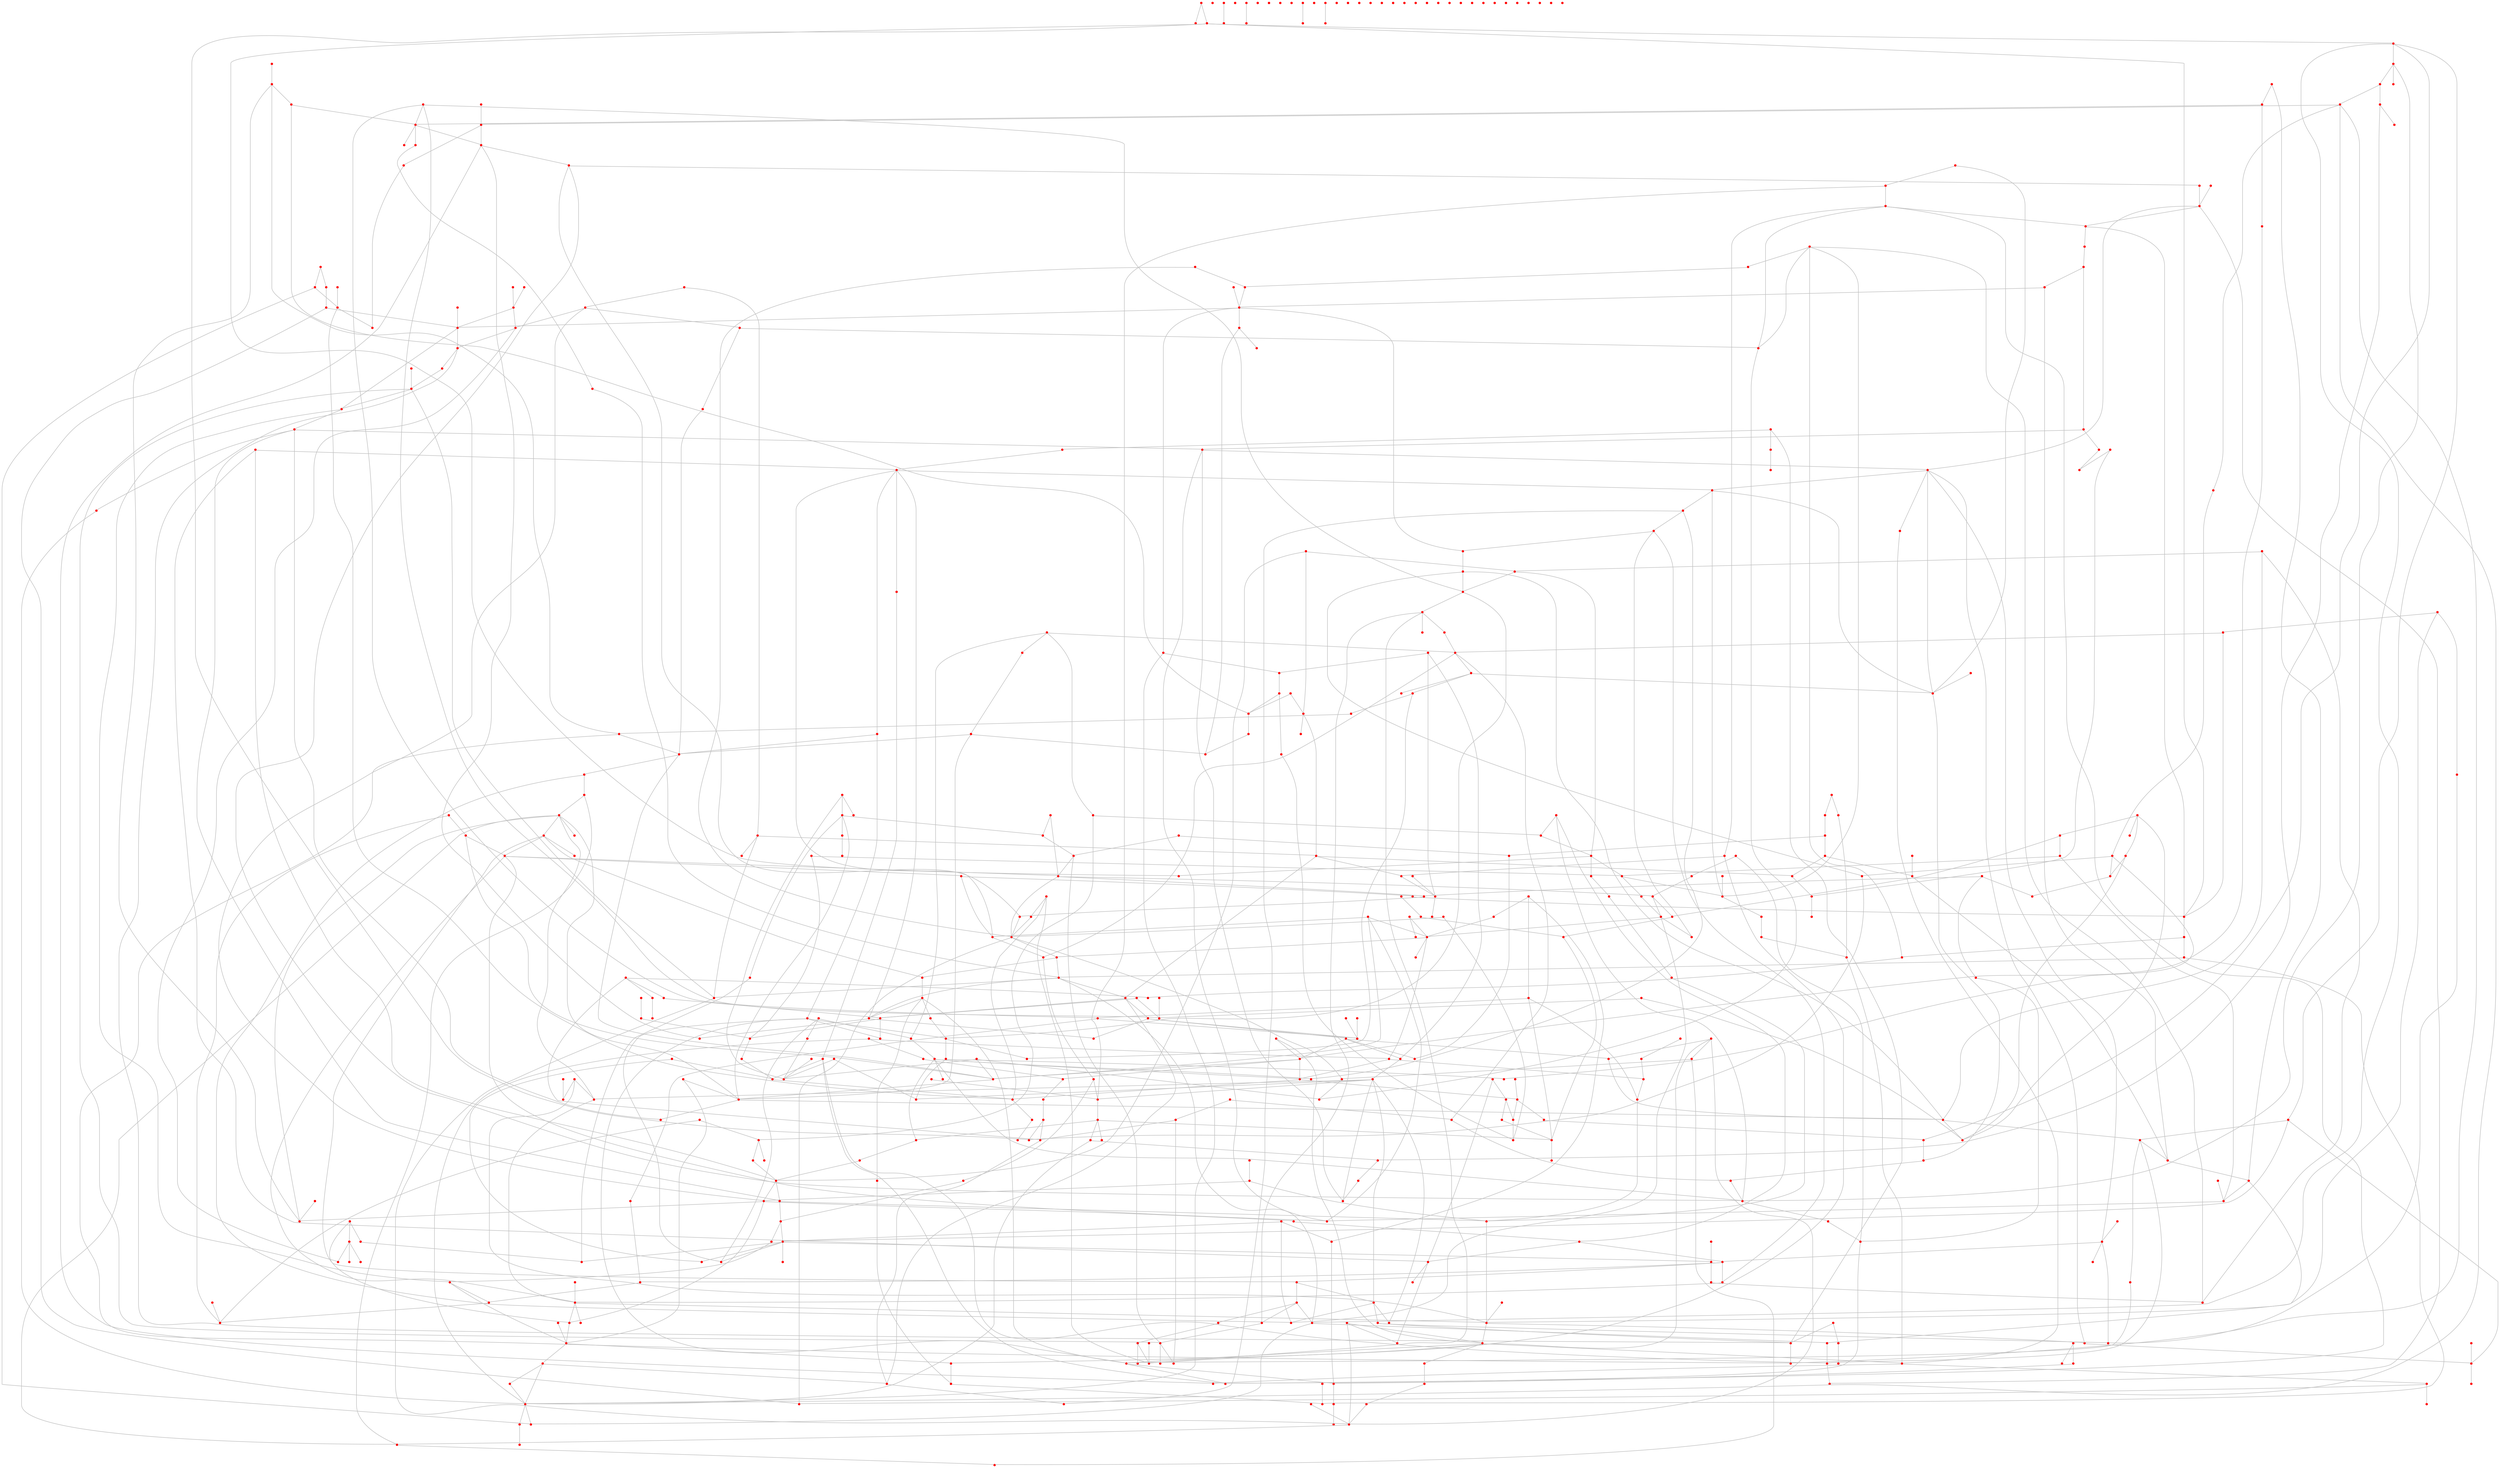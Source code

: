 graph {
	0 [color=red shape=point]
	1 [color=red shape=point]
	2 [color=red shape=point]
	3 [color=red shape=point]
	4 [color=red shape=point]
	5 [color=red shape=point]
	6 [color=red shape=point]
	7 [color=red shape=point]
	8 [color=red shape=point]
	9 [color=red shape=point]
	10 [color=red shape=point]
	11 [color=red shape=point]
	12 [color=red shape=point]
	13 [color=red shape=point]
	14 [color=red shape=point]
	15 [color=red shape=point]
	16 [color=red shape=point]
	17 [color=red shape=point]
	18 [color=red shape=point]
	19 [color=red shape=point]
	20 [color=red shape=point]
	21 [color=red shape=point]
	22 [color=red shape=point]
	23 [color=red shape=point]
	24 [color=red shape=point]
	25 [color=red shape=point]
	26 [color=red shape=point]
	27 [color=red shape=point]
	28 [color=red shape=point]
	29 [color=red shape=point]
	30 [color=red shape=point]
	31 [color=red shape=point]
	32 [color=red shape=point]
	33 [color=red shape=point]
	34 [color=red shape=point]
	35 [color=red shape=point]
	36 [color=red shape=point]
	37 [color=red shape=point]
	38 [color=red shape=point]
	39 [color=red shape=point]
	40 [color=red shape=point]
	41 [color=red shape=point]
	42 [color=red shape=point]
	43 [color=red shape=point]
	44 [color=red shape=point]
	45 [color=red shape=point]
	46 [color=red shape=point]
	47 [color=red shape=point]
	48 [color=red shape=point]
	49 [color=red shape=point]
	50 [color=red shape=point]
	51 [color=red shape=point]
	52 [color=red shape=point]
	53 [color=red shape=point]
	54 [color=red shape=point]
	55 [color=red shape=point]
	56 [color=red shape=point]
	57 [color=red shape=point]
	58 [color=red shape=point]
	59 [color=red shape=point]
	60 [color=red shape=point]
	61 [color=red shape=point]
	62 [color=red shape=point]
	63 [color=red shape=point]
	64 [color=red shape=point]
	65 [color=red shape=point]
	66 [color=red shape=point]
	67 [color=red shape=point]
	68 [color=red shape=point]
	69 [color=red shape=point]
	70 [color=red shape=point]
	71 [color=red shape=point]
	72 [color=red shape=point]
	73 [color=red shape=point]
	74 [color=red shape=point]
	75 [color=red shape=point]
	76 [color=red shape=point]
	77 [color=red shape=point]
	78 [color=red shape=point]
	79 [color=red shape=point]
	80 [color=red shape=point]
	81 [color=red shape=point]
	82 [color=red shape=point]
	83 [color=red shape=point]
	84 [color=red shape=point]
	85 [color=red shape=point]
	86 [color=red shape=point]
	87 [color=red shape=point]
	88 [color=red shape=point]
	89 [color=red shape=point]
	90 [color=red shape=point]
	91 [color=red shape=point]
	92 [color=red shape=point]
	93 [color=red shape=point]
	94 [color=red shape=point]
	95 [color=red shape=point]
	96 [color=red shape=point]
	97 [color=red shape=point]
	98 [color=red shape=point]
	99 [color=red shape=point]
	100 [color=red shape=point]
	101 [color=red shape=point]
	102 [color=red shape=point]
	103 [color=red shape=point]
	104 [color=red shape=point]
	105 [color=red shape=point]
	106 [color=red shape=point]
	107 [color=red shape=point]
	108 [color=red shape=point]
	109 [color=red shape=point]
	110 [color=red shape=point]
	111 [color=red shape=point]
	112 [color=red shape=point]
	113 [color=red shape=point]
	114 [color=red shape=point]
	115 [color=red shape=point]
	116 [color=red shape=point]
	117 [color=red shape=point]
	118 [color=red shape=point]
	119 [color=red shape=point]
	120 [color=red shape=point]
	121 [color=red shape=point]
	122 [color=red shape=point]
	123 [color=red shape=point]
	124 [color=red shape=point]
	125 [color=red shape=point]
	126 [color=red shape=point]
	127 [color=red shape=point]
	128 [color=red shape=point]
	129 [color=red shape=point]
	130 [color=red shape=point]
	131 [color=red shape=point]
	132 [color=red shape=point]
	133 [color=red shape=point]
	134 [color=red shape=point]
	135 [color=red shape=point]
	136 [color=red shape=point]
	137 [color=red shape=point]
	138 [color=red shape=point]
	139 [color=red shape=point]
	140 [color=red shape=point]
	141 [color=red shape=point]
	142 [color=red shape=point]
	143 [color=red shape=point]
	144 [color=red shape=point]
	145 [color=red shape=point]
	146 [color=red shape=point]
	147 [color=red shape=point]
	148 [color=red shape=point]
	149 [color=red shape=point]
	150 [color=red shape=point]
	151 [color=red shape=point]
	152 [color=red shape=point]
	153 [color=red shape=point]
	154 [color=red shape=point]
	155 [color=red shape=point]
	156 [color=red shape=point]
	157 [color=red shape=point]
	158 [color=red shape=point]
	159 [color=red shape=point]
	160 [color=red shape=point]
	161 [color=red shape=point]
	162 [color=red shape=point]
	163 [color=red shape=point]
	164 [color=red shape=point]
	165 [color=red shape=point]
	166 [color=red shape=point]
	167 [color=red shape=point]
	168 [color=red shape=point]
	169 [color=red shape=point]
	170 [color=red shape=point]
	171 [color=red shape=point]
	172 [color=red shape=point]
	173 [color=red shape=point]
	174 [color=red shape=point]
	175 [color=red shape=point]
	176 [color=red shape=point]
	177 [color=red shape=point]
	178 [color=red shape=point]
	179 [color=red shape=point]
	180 [color=red shape=point]
	181 [color=red shape=point]
	182 [color=red shape=point]
	183 [color=red shape=point]
	184 [color=red shape=point]
	185 [color=red shape=point]
	186 [color=red shape=point]
	187 [color=red shape=point]
	188 [color=red shape=point]
	189 [color=red shape=point]
	190 [color=red shape=point]
	191 [color=red shape=point]
	192 [color=red shape=point]
	193 [color=red shape=point]
	194 [color=red shape=point]
	195 [color=red shape=point]
	196 [color=red shape=point]
	197 [color=red shape=point]
	198 [color=red shape=point]
	199 [color=red shape=point]
	200 [color=red shape=point]
	201 [color=red shape=point]
	202 [color=red shape=point]
	203 [color=red shape=point]
	204 [color=red shape=point]
	205 [color=red shape=point]
	206 [color=red shape=point]
	207 [color=red shape=point]
	208 [color=red shape=point]
	209 [color=red shape=point]
	210 [color=red shape=point]
	211 [color=red shape=point]
	212 [color=red shape=point]
	213 [color=red shape=point]
	214 [color=red shape=point]
	215 [color=red shape=point]
	216 [color=red shape=point]
	217 [color=red shape=point]
	218 [color=red shape=point]
	219 [color=red shape=point]
	220 [color=red shape=point]
	221 [color=red shape=point]
	222 [color=red shape=point]
	223 [color=red shape=point]
	224 [color=red shape=point]
	225 [color=red shape=point]
	226 [color=red shape=point]
	227 [color=red shape=point]
	228 [color=red shape=point]
	229 [color=red shape=point]
	230 [color=red shape=point]
	231 [color=red shape=point]
	232 [color=red shape=point]
	233 [color=red shape=point]
	234 [color=red shape=point]
	235 [color=red shape=point]
	236 [color=red shape=point]
	237 [color=red shape=point]
	238 [color=red shape=point]
	239 [color=red shape=point]
	240 [color=red shape=point]
	241 [color=red shape=point]
	242 [color=red shape=point]
	243 [color=red shape=point]
	244 [color=red shape=point]
	245 [color=red shape=point]
	246 [color=red shape=point]
	247 [color=red shape=point]
	248 [color=red shape=point]
	249 [color=red shape=point]
	250 [color=red shape=point]
	251 [color=red shape=point]
	252 [color=red shape=point]
	253 [color=red shape=point]
	254 [color=red shape=point]
	255 [color=red shape=point]
	256 [color=red shape=point]
	257 [color=red shape=point]
	258 [color=red shape=point]
	259 [color=red shape=point]
	260 [color=red shape=point]
	261 [color=red shape=point]
	262 [color=red shape=point]
	263 [color=red shape=point]
	264 [color=red shape=point]
	265 [color=red shape=point]
	266 [color=red shape=point]
	267 [color=red shape=point]
	268 [color=red shape=point]
	269 [color=red shape=point]
	270 [color=red shape=point]
	271 [color=red shape=point]
	272 [color=red shape=point]
	273 [color=red shape=point]
	274 [color=red shape=point]
	275 [color=red shape=point]
	276 [color=red shape=point]
	277 [color=red shape=point]
	278 [color=red shape=point]
	279 [color=red shape=point]
	280 [color=red shape=point]
	281 [color=red shape=point]
	282 [color=red shape=point]
	283 [color=red shape=point]
	284 [color=red shape=point]
	285 [color=red shape=point]
	286 [color=red shape=point]
	287 [color=red shape=point]
	288 [color=red shape=point]
	289 [color=red shape=point]
	290 [color=red shape=point]
	291 [color=red shape=point]
	292 [color=red shape=point]
	293 [color=red shape=point]
	294 [color=red shape=point]
	295 [color=red shape=point]
	296 [color=red shape=point]
	297 [color=red shape=point]
	298 [color=red shape=point]
	299 [color=red shape=point]
	300 [color=red shape=point]
	301 [color=red shape=point]
	302 [color=red shape=point]
	303 [color=red shape=point]
	304 [color=red shape=point]
	305 [color=red shape=point]
	306 [color=red shape=point]
	307 [color=red shape=point]
	308 [color=red shape=point]
	309 [color=red shape=point]
	310 [color=red shape=point]
	311 [color=red shape=point]
	312 [color=red shape=point]
	313 [color=red shape=point]
	314 [color=red shape=point]
	315 [color=red shape=point]
	316 [color=red shape=point]
	317 [color=red shape=point]
	318 [color=red shape=point]
	319 [color=red shape=point]
	320 [color=red shape=point]
	321 [color=red shape=point]
	322 [color=red shape=point]
	323 [color=red shape=point]
	324 [color=red shape=point]
	325 [color=red shape=point]
	326 [color=red shape=point]
	327 [color=red shape=point]
	328 [color=red shape=point]
	329 [color=red shape=point]
	330 [color=red shape=point]
	331 [color=red shape=point]
	332 [color=red shape=point]
	333 [color=red shape=point]
	334 [color=red shape=point]
	335 [color=red shape=point]
	336 [color=red shape=point]
	337 [color=red shape=point]
	338 [color=red shape=point]
	339 [color=red shape=point]
	340 [color=red shape=point]
	341 [color=red shape=point]
	342 [color=red shape=point]
	343 [color=red shape=point]
	344 [color=red shape=point]
	345 [color=red shape=point]
	346 [color=red shape=point]
	347 [color=red shape=point]
	348 [color=red shape=point]
	349 [color=red shape=point]
	350 [color=red shape=point]
	351 [color=red shape=point]
	352 [color=red shape=point]
	353 [color=red shape=point]
	354 [color=red shape=point]
	355 [color=red shape=point]
	356 [color=red shape=point]
	357 [color=red shape=point]
	358 [color=red shape=point]
	359 [color=red shape=point]
	360 [color=red shape=point]
	361 [color=red shape=point]
	362 [color=red shape=point]
	363 [color=red shape=point]
	364 [color=red shape=point]
	365 [color=red shape=point]
	366 [color=red shape=point]
	367 [color=red shape=point]
	368 [color=red shape=point]
	369 [color=red shape=point]
	370 [color=red shape=point]
	371 [color=red shape=point]
	372 [color=red shape=point]
	373 [color=red shape=point]
	374 [color=red shape=point]
	375 [color=red shape=point]
	376 [color=red shape=point]
	377 [color=red shape=point]
	378 [color=red shape=point]
	379 [color=red shape=point]
	380 [color=red shape=point]
	381 [color=red shape=point]
	382 [color=red shape=point]
	383 [color=red shape=point]
	384 [color=red shape=point]
	385 [color=red shape=point]
	386 [color=red shape=point]
	387 [color=red shape=point]
	388 [color=red shape=point]
	389 [color=red shape=point]
	390 [color=red shape=point]
	391 [color=red shape=point]
	392 [color=red shape=point]
	393 [color=red shape=point]
	394 [color=red shape=point]
	395 [color=red shape=point]
	396 [color=red shape=point]
	397 [color=red shape=point]
	398 [color=red shape=point]
	399 [color=red shape=point]
	400 [color=red shape=point]
	401 [color=red shape=point]
	402 [color=red shape=point]
	403 [color=red shape=point]
	404 [color=red shape=point]
	405 [color=red shape=point]
	406 [color=red shape=point]
	407 [color=red shape=point]
	408 [color=red shape=point]
	409 [color=red shape=point]
	410 [color=red shape=point]
	411 [color=red shape=point]
	412 [color=red shape=point]
	413 [color=red shape=point]
	414 [color=red shape=point]
	415 [color=red shape=point]
	416 [color=red shape=point]
	417 [color=red shape=point]
	418 [color=red shape=point]
	419 [color=red shape=point]
	420 [color=red shape=point]
	421 [color=red shape=point]
	422 [color=red shape=point]
	423 [color=red shape=point]
	424 [color=red shape=point]
	425 [color=red shape=point]
	426 [color=red shape=point]
	427 [color=red shape=point]
	428 [color=red shape=point]
	429 [color=red shape=point]
	430 [color=red shape=point]
	431 [color=red shape=point]
	432 [color=red shape=point]
	433 [color=red shape=point]
	434 [color=red shape=point]
	435 [color=red shape=point]
	436 [color=red shape=point]
	437 [color=red shape=point]
	438 [color=red shape=point]
	439 [color=red shape=point]
	440 [color=red shape=point]
	441 [color=red shape=point]
	442 [color=red shape=point]
	443 [color=red shape=point]
	444 [color=red shape=point]
	445 [color=red shape=point]
	446 [color=red shape=point]
	447 [color=red shape=point]
	448 [color=red shape=point]
	449 [color=red shape=point]
	450 [color=red shape=point]
	451 [color=red shape=point]
	452 [color=red shape=point]
	453 [color=red shape=point]
	454 [color=red shape=point]
	455 [color=red shape=point]
	456 [color=red shape=point]
	457 [color=red shape=point]
	458 [color=red shape=point]
	459 [color=red shape=point]
	460 [color=red shape=point]
	461 [color=red shape=point]
	462 [color=red shape=point]
	463 [color=red shape=point]
	464 [color=red shape=point]
	465 [color=red shape=point]
	466 [color=red shape=point]
	467 [color=red shape=point]
	468 [color=red shape=point]
	469 [color=red shape=point]
	470 [color=red shape=point]
	471 [color=red shape=point]
	472 [color=red shape=point]
	473 [color=red shape=point]
	474 [color=red shape=point]
	475 [color=red shape=point]
	476 [color=red shape=point]
	477 [color=red shape=point]
	478 [color=red shape=point]
	479 [color=red shape=point]
	480 [color=red shape=point]
	481 [color=red shape=point]
	482 [color=red shape=point]
	483 [color=red shape=point]
	484 [color=red shape=point]
	485 [color=red shape=point]
	486 [color=red shape=point]
	487 [color=red shape=point]
	488 [color=red shape=point]
	489 [color=red shape=point]
	490 [color=red shape=point]
	491 [color=red shape=point]
	492 [color=red shape=point]
	493 [color=red shape=point]
	494 [color=red shape=point]
	495 [color=red shape=point]
	496 [color=red shape=point]
	497 [color=red shape=point]
	498 [color=red shape=point]
	499 [color=red shape=point]
	333 -- 249 [color=gray]
	394 -- 149 [color=gray]
	445 -- 121 [color=gray]
	191 -- 451 [color=gray]
	447 -- 439 [color=gray]
	463 -- 115 [color=gray]
	244 -- 175 [color=gray]
	416 -- 308 [color=gray]
	301 -- 403 [color=gray]
	234 -- 430 [color=gray]
	296 -- 255 [color=gray]
	81 -- 439 [color=gray]
	333 -- 91 [color=gray]
	208 -- 377 [color=gray]
	117 -- 49 [color=gray]
	68 -- 283 [color=gray]
	274 -- 33 [color=gray]
	497 -- 407 [color=gray]
	276 -- 391 [color=gray]
	153 -- 384 [color=gray]
	173 -- 211 [color=gray]
	383 -- 227 [color=gray]
	212 -- 77 [color=gray]
	266 -- 23 [color=gray]
	60 -- 95 [color=gray]
	69 -- 202 [color=gray]
	269 -- 21 [color=gray]
	423 -- 386 [color=gray]
	414 -- 18 [color=gray]
	288 -- 257 [color=gray]
	287 -- 100 [color=gray]
	243 -- 69 [color=gray]
	233 -- 371 [color=gray]
	30 -- 116 [color=gray]
	234 -- 462 [color=gray]
	27 -- 474 [color=gray]
	148 -- 162 [color=gray]
	347 -- 307 [color=gray]
	362 -- 384 [color=gray]
	237 -- 302 [color=gray]
	413 -- 334 [color=gray]
	271 -- 83 [color=gray]
	460 -- 276 [color=gray]
	218 -- 304 [color=gray]
	190 -- 202 [color=gray]
	74 -- 262 [color=gray]
	467 -- 352 [color=gray]
	474 -- 238 [color=gray]
	472 -- 290 [color=gray]
	227 -- 240 [color=gray]
	340 -- 391 [color=gray]
	152 -- 386 [color=gray]
	428 -- 160 [color=gray]
	369 -- 16 [color=gray]
	276 -- 457 [color=gray]
	405 -- 227 [color=gray]
	79 -- 293 [color=gray]
	245 -- 62 [color=gray]
	182 -- 457 [color=gray]
	14 -- 345 [color=gray]
	147 -- 241 [color=gray]
	455 -- 332 [color=gray]
	52 -- 485 [color=gray]
	193 -- 338 [color=gray]
	16 -- 359 [color=gray]
	189 -- 495 [color=gray]
	116 -- 2 [color=gray]
	422 -- 208 [color=gray]
	135 -- 293 [color=gray]
	246 -- 93 [color=gray]
	442 -- 160 [color=gray]
	249 -- 435 [color=gray]
	354 -- 321 [color=gray]
	264 -- 385 [color=gray]
	339 -- 331 [color=gray]
	88 -- 341 [color=gray]
	345 -- 36 [color=gray]
	101 -- 427 [color=gray]
	396 -- 124 [color=gray]
	227 -- 482 [color=gray]
	444 -- 141 [color=gray]
	468 -- 362 [color=gray]
	293 -- 333 [color=gray]
	356 -- 219 [color=gray]
	487 -- 19 [color=gray]
	11 -- 486 [color=gray]
	234 -- 475 [color=gray]
	104 -- 378 [color=gray]
	85 -- 68 [color=gray]
	311 -- 354 [color=gray]
	114 -- 397 [color=gray]
	31 -- 145 [color=gray]
	166 -- 23 [color=gray]
	296 -- 312 [color=gray]
	364 -- 277 [color=gray]
	268 -- 414 [color=gray]
	91 -- 26 [color=gray]
	37 -- 443 [color=gray]
	418 -- 289 [color=gray]
	58 -- 261 [color=gray]
	223 -- 414 [color=gray]
	74 -- 407 [color=gray]
	147 -- 27 [color=gray]
	398 -- 378 [color=gray]
	487 -- 269 [color=gray]
	292 -- 249 [color=gray]
	17 -- 265 [color=gray]
	97 -- 50 [color=gray]
	470 -- 91 [color=gray]
	172 -- 367 [color=gray]
	11 -- 319 [color=gray]
	205 -- 480 [color=gray]
	329 -- 43 [color=gray]
	115 -- 65 [color=gray]
	237 -- 340 [color=gray]
	21 -- 464 [color=gray]
	123 -- 483 [color=gray]
	431 -- 453 [color=gray]
	149 -- 100 [color=gray]
	409 -- 423 [color=gray]
	361 -- 388 [color=gray]
	208 -- 356 [color=gray]
	337 -- 260 [color=gray]
	277 -- 148 [color=gray]
	179 -- 138 [color=gray]
	355 -- 100 [color=gray]
	387 -- 117 [color=gray]
	266 -- 49 [color=gray]
	442 -- 256 [color=gray]
	235 -- 104 [color=gray]
	117 -- 317 [color=gray]
	85 -- 493 [color=gray]
	393 -- 313 [color=gray]
	40 -- 258 [color=gray]
	160 -- 342 [color=gray]
	455 -- 497 [color=gray]
	184 -- 290 [color=gray]
	82 -- 100 [color=gray]
	4 -- 128 [color=gray]
	378 -- 274 [color=gray]
	373 -- 397 [color=gray]
	149 -- 446 [color=gray]
	172 -- 466 [color=gray]
	440 -- 194 [color=gray]
	173 -- 182 [color=gray]
	456 -- 314 [color=gray]
	457 -- 409 [color=gray]
	191 -- 124 [color=gray]
	496 -- 368 [color=gray]
	270 -- 343 [color=gray]
	479 -- 78 [color=gray]
	21 -- 414 [color=gray]
	16 -- 287 [color=gray]
	241 -- 499 [color=gray]
	142 -- 36 [color=gray]
	335 -- 382 [color=gray]
	106 -- 26 [color=gray]
	7 -- 16 [color=gray]
	428 -- 200 [color=gray]
	206 -- 101 [color=gray]
	380 -- 128 [color=gray]
	112 -- 118 [color=gray]
	450 -- 421 [color=gray]
	385 -- 363 [color=gray]
	22 -- 98 [color=gray]
	409 -- 295 [color=gray]
	147 -- 31 [color=gray]
	157 -- 433 [color=gray]
	303 -- 248 [color=gray]
	302 -- 293 [color=gray]
	343 -- 182 [color=gray]
	247 -- 26 [color=gray]
	445 -- 99 [color=gray]
	158 -- 218 [color=gray]
	487 -- 312 [color=gray]
	49 -- 105 [color=gray]
	110 -- 269 [color=gray]
	368 -- 121 [color=gray]
	216 -- 68 [color=gray]
	396 -- 54 [color=gray]
	174 -- 156 [color=gray]
	16 -- 391 [color=gray]
	161 -- 497 [color=gray]
	280 -- 265 [color=gray]
	66 -- 134 [color=gray]
	59 -- 264 [color=gray]
	139 -- 129 [color=gray]
	419 -- 149 [color=gray]
	237 -- 336 [color=gray]
	330 -- 469 [color=gray]
	27 -- 436 [color=gray]
	133 -- 140 [color=gray]
	328 -- 423 [color=gray]
	83 -- 267 [color=gray]
	379 -- 6 [color=gray]
	122 -- 69 [color=gray]
	382 -- 210 [color=gray]
	114 -- 174 [color=gray]
	476 -- 121 [color=gray]
	227 -- 63 [color=gray]
	261 -- 493 [color=gray]
	437 -- 379 [color=gray]
	375 -- 320 [color=gray]
	35 -- 226 [color=gray]
	483 -- 62 [color=gray]
	301 -- 453 [color=gray]
	76 -- 443 [color=gray]
	49 -- 452 [color=gray]
	241 -- 366 [color=gray]
	141 -- 358 [color=gray]
	176 -- 474 [color=gray]
	395 -- 475 [color=gray]
	79 -- 6 [color=gray]
	344 -- 190 [color=gray]
	444 -- 342 [color=gray]
	331 -- 212 [color=gray]
	400 -- 62 [color=gray]
	250 -- 416 [color=gray]
	191 -- 158 [color=gray]
	121 -- 241 [color=gray]
	402 -- 419 [color=gray]
	499 -- 101 [color=gray]
	23 -- 431 [color=gray]
	430 -- 482 [color=gray]
	348 -- 401 [color=gray]
	114 -- 265 [color=gray]
	38 -- 356 [color=gray]
	176 -- 80 [color=gray]
	106 -- 373 [color=gray]
	281 -- 329 [color=gray]
	228 -- 414 [color=gray]
	49 -- 201 [color=gray]
	464 -- 275 [color=gray]
	44 -- 441 [color=gray]
	481 -- 300 [color=gray]
	335 -- 190 [color=gray]
	211 -- 237 [color=gray]
	479 -- 264 [color=gray]
	323 -- 271 [color=gray]
	335 -- 478 [color=gray]
	487 -- 481 [color=gray]
	57 -- 473 [color=gray]
	196 -- 247 [color=gray]
	436 -- 197 [color=gray]
	297 -- 131 [color=gray]
	84 -- 349 [color=gray]
	187 -- 285 [color=gray]
	127 -- 453 [color=gray]
	179 -- 131 [color=gray]
	279 -- 127 [color=gray]
	344 -- 252 [color=gray]
	1 -- 91 [color=gray]
	56 -- 460 [color=gray]
	268 -- 476 [color=gray]
	124 -- 433 [color=gray]
	492 -- 25 [color=gray]
	38 -- 49 [color=gray]
	40 -- 475 [color=gray]
	326 -- 227 [color=gray]
	148 -- 149 [color=gray]
	482 -- 361 [color=gray]
	124 -- 192 [color=gray]
	4 -- 1 [color=gray]
	411 -- 273 [color=gray]
	87 -- 299 [color=gray]
	35 -- 459 [color=gray]
	251 -- 70 [color=gray]
	154 -- 375 [color=gray]
	442 -- 310 [color=gray]
	391 -- 20 [color=gray]
	57 -- 225 [color=gray]
	129 -- 73 [color=gray]
	232 -- 476 [color=gray]
	14 -- 228 [color=gray]
	90 -- 385 [color=gray]
	89 -- 82 [color=gray]
	173 -- 130 [color=gray]
	442 -- 473 [color=gray]
	17 -- 202 [color=gray]
	376 -- 329 [color=gray]
	251 -- 302 [color=gray]
	323 -- 185 [color=gray]
	38 -- 374 [color=gray]
	393 -- 107 [color=gray]
	287 -- 203 [color=gray]
	87 -- 490 [color=gray]
	146 -- 342 [color=gray]
	209 -- 173 [color=gray]
	74 -- 253 [color=gray]
	212 -- 123 [color=gray]
	457 -- 454 [color=gray]
	13 -- 342 [color=gray]
	19 -- 248 [color=gray]
	149 -- 301 [color=gray]
	102 -- 13 [color=gray]
	219 -- 5 [color=gray]
	135 -- 209 [color=gray]
	308 -- 67 [color=gray]
	482 -- 397 [color=gray]
	116 -- 416 [color=gray]
	447 -- 88 [color=gray]
	165 -- 466 [color=gray]
	420 -- 254 [color=gray]
	315 -- 382 [color=gray]
	281 -- 36 [color=gray]
	371 -- 434 [color=gray]
	125 -- 103 [color=gray]
	102 -- 73 [color=gray]
	161 -- 320 [color=gray]
	211 -- 481 [color=gray]
	325 -- 264 [color=gray]
	63 -- 482 [color=gray]
	299 -- 116 [color=gray]
	455 -- 333 [color=gray]
	256 -- 176 [color=gray]
	368 -- 115 [color=gray]
	195 -- 407 [color=gray]
	4 -- 346 [color=gray]
	85 -- 254 [color=gray]
	263 -- 170 [color=gray]
	282 -- 6 [color=gray]
	371 -- 67 [color=gray]
	424 -- 468 [color=gray]
	376 -- 419 [color=gray]
	488 -- 255 [color=gray]
	380 -- 204 [color=gray]
	273 -- 118 [color=gray]
	430 -- 444 [color=gray]
	242 -- 293 [color=gray]
	132 -- 494 [color=gray]
	481 -- 324 [color=gray]
	95 -- 120 [color=gray]
	82 -- 486 [color=gray]
	151 -- 462 [color=gray]
	240 -- 325 [color=gray]
	384 -- 7 [color=gray]
	59 -- 137 [color=gray]
	490 -- 399 [color=gray]
	348 -- 460 [color=gray]
	352 -- 206 [color=gray]
	30 -- 146 [color=gray]
	230 -- 240 [color=gray]
	69 -- 392 [color=gray]
	221 -- 380 [color=gray]
	119 -- 268 [color=gray]
	132 -- 398 [color=gray]
	114 -- 402 [color=gray]
	331 -- 145 [color=gray]
	462 -- 448 [color=gray]
	235 -- 324 [color=gray]
	487 -- 309 [color=gray]
	113 -- 290 [color=gray]
	383 -- 365 [color=gray]
	302 -- 216 [color=gray]
	65 -- 375 [color=gray]
	285 -- 20 [color=gray]
	159 -- 122 [color=gray]
	288 -- 0 [color=gray]
	347 -- 29 [color=gray]
	10 -- 153 [color=gray]
	207 -- 291 [color=gray]
	119 -- 104 [color=gray]
	294 -- 89 [color=gray]
	381 -- 199 [color=gray]
	152 -- 422 [color=gray]
	172 -- 474 [color=gray]
	235 -- 124 [color=gray]
	257 -- 204 [color=gray]
	457 -- 329 [color=gray]
	197 -- 174 [color=gray]
	41 -- 473 [color=gray]
	129 -- 120 [color=gray]
	4 -- 156 [color=gray]
	203 -- 375 [color=gray]
	76 -- 499 [color=gray]
	488 -- 418 [color=gray]
	124 -- 118 [color=gray]
	80 -- 269 [color=gray]
	243 -- 375 [color=gray]
	410 -- 299 [color=gray]
	70 -- 264 [color=gray]
	115 -- 471 [color=gray]
	39 -- 116 [color=gray]
	189 -- 374 [color=gray]
	469 -- 310 [color=gray]
	340 -- 219 [color=gray]
	375 -- 292 [color=gray]
	258 -- 323 [color=gray]
	122 -- 173 [color=gray]
	471 -- 28 [color=gray]
	24 -- 332 [color=gray]
	91 -- 183 [color=gray]
	38 -- 220 [color=gray]
	304 -- 493 [color=gray]
	359 -- 443 [color=gray]
	251 -- 230 [color=gray]
	421 -- 426 [color=gray]
	407 -- 163 [color=gray]
	219 -- 360 [color=gray]
	446 -- 262 [color=gray]
	215 -- 373 [color=gray]
	423 -- 473 [color=gray]
	229 -- 452 [color=gray]
	159 -- 357 [color=gray]
	131 -- 143 [color=gray]
	305 -- 290 [color=gray]
	24 -- 72 [color=gray]
	277 -- 456 [color=gray]
	485 -- 429 [color=gray]
	58 -- 177 [color=gray]
	294 -- 233 [color=gray]
	342 -- 32 [color=gray]
	75 -- 451 [color=gray]
	61 -- 458 [color=gray]
	344 -- 443 [color=gray]
	461 -- 261 [color=gray]
	387 -- 231 [color=gray]
	422 -- 149 [color=gray]
	434 -- 440 [color=gray]
	126 -- 450 [color=gray]
	141 -- 304 [color=gray]
	275 -- 475 [color=gray]
	251 -- 191 [color=gray]
	383 -- 421 [color=gray]
	268 -- 220 [color=gray]
	454 -- 90 [color=gray]
	42 -- 205 [color=gray]
	17 -- 258 [color=gray]
	45 -- 406 [color=gray]
	231 -- 216 [color=gray]
	331 -- 64 [color=gray]
	113 -- 348 [color=gray]
	35 -- 437 [color=gray]
	226 -- 229 [color=gray]
	366 -- 63 [color=gray]
	26 -- 420 [color=gray]
	101 -- 11 [color=gray]
	141 -- 126 [color=gray]
	283 -- 95 [color=gray]
	257 -- 251 [color=gray]
	193 -- 434 [color=gray]
	392 -- 99 [color=gray]
	474 -- 383 [color=gray]
	193 -- 307 [color=gray]
	84 -- 254 [color=gray]
	430 -- 214 [color=gray]
	411 -- 65 [color=gray]
	63 -- 331 [color=gray]
	245 -- 8 [color=gray]
	98 -- 284 [color=gray]
	262 -- 167 [color=gray]
	399 -- 434 [color=gray]
	466 -- 479 [color=gray]
	231 -- 469 [color=gray]
	42 -- 463 [color=gray]
	297 -- 299 [color=gray]
	56 -- 457 [color=gray]
	10 -- 207 [color=gray]
	70 -- 390 [color=gray]
	187 -- 238 [color=gray]
	86 -- 223 [color=gray]
	210 -- 221 [color=gray]
	489 -- 299 [color=gray]
	412 -- 50 [color=gray]
	35 -- 304 [color=gray]
	259 -- 429 [color=gray]
	21 -- 47 [color=gray]
	48 -- 101 [color=gray]
	258 -- 356 [color=gray]
	362 -- 107 [color=gray]
	205 -- 455 [color=gray]
	97 -- 241 [color=gray]
	354 -- 345 [color=gray]
	167 -- 142 [color=gray]
	415 -- 241 [color=gray]
	165 -- 358 [color=gray]
	462 -- 316 [color=gray]
	320 -- 379 [color=gray]
	54 -- 203 [color=gray]
	488 -- 377 [color=gray]
	302 -- 425 [color=gray]
	137 -- 323 [color=gray]
	77 -- 248 [color=gray]
	292 -- 299 [color=gray]
	329 -- 135 [color=gray]
	491 -- 72 [color=gray]
	39 -- 179 [color=gray]
	416 -- 452 [color=gray]
	391 -- 171 [color=gray]
	430 -- 256 [color=gray]
	180 -- 374 [color=gray]
	411 -- 393 [color=gray]
	143 -- 309 [color=gray]
	213 -- 468 [color=gray]
	304 -- 378 [color=gray]
	127 -- 69 [color=gray]
	63 -- 95 [color=gray]
	76 -- 448 [color=gray]
	73 -- 200 [color=gray]
	246 -- 289 [color=gray]
	348 -- 112 [color=gray]
	314 -- 310 [color=gray]
	470 -- 374 [color=gray]
	205 -- 359 [color=gray]
	99 -- 410 [color=gray]
	285 -- 128 [color=gray]
	126 -- 356 [color=gray]
	357 -- 122 [color=gray]
	244 -- 372 [color=gray]
	479 -- 399 [color=gray]
	219 -- 307 [color=gray]
	8 -- 286 [color=gray]
	19 -- 122 [color=gray]
	426 -- 146 [color=gray]
	292 -- 489 [color=gray]
	481 -- 272 [color=gray]
	317 -- 382 [color=gray]
	445 -- 396 [color=gray]
	436 -- 257 [color=gray]
	335 -- 253 [color=gray]
	175 -- 295 [color=gray]
	222 -- 430 [color=gray]
	199 -- 458 [color=gray]
	226 -- 334 [color=gray]
	202 -- 208 [color=gray]
	473 -- 135 [color=gray]
	248 -- 182 [color=gray]
	165 -- 305 [color=gray]
	473 -- 490 [color=gray]
	429 -- 478 [color=gray]
	338 -- 329 [color=gray]
	472 -- 312 [color=gray]
	295 -- 223 [color=gray]
	300 -- 153 [color=gray]
	28 -- 462 [color=gray]
	463 -- 362 [color=gray]
	299 -- 425 [color=gray]
	373 -- 328 [color=gray]
	32 -- 159 [color=gray]
	5 -- 474 [color=gray]
	446 -- 299 [color=gray]
	244 -- 71 [color=gray]
	127 -- 342 [color=gray]
	238 -- 325 [color=gray]
	332 -- 88 [color=gray]
	248 -- 65 [color=gray]
	244 -- 495 [color=gray]
	220 -- 198 [color=gray]
	124 -- 358 [color=gray]
	71 -- 495 [color=gray]
	8 -- 395 [color=gray]
	139 -- 269 [color=gray]
	114 -- 73 [color=gray]
	160 -- 69 [color=gray]
	343 -- 160 [color=gray]
	479 -- 464 [color=gray]
	197 -- 79 [color=gray]
	90 -- 329 [color=gray]
	430 -- 226 [color=gray]
	178 -- 170 [color=gray]
	463 -- 102 [color=gray]
	346 -- 322 [color=gray]
	109 -- 210 [color=gray]
	87 -- 109 [color=gray]
	321 -- 230 [color=gray]
	260 -- 206 [color=gray]
	100 -- 384 [color=gray]
	417 -- 396 [color=gray]
	182 -- 66 [color=gray]
	377 -- 204 [color=gray]
	452 -- 427 [color=gray]
	413 -- 170 [color=gray]
	267 -- 121 [color=gray]
	122 -- 458 [color=gray]
	182 -- 310 [color=gray]
	367 -- 137 [color=gray]
	329 -- 486 [color=gray]
	120 -- 364 [color=gray]
	363 -- 95 [color=gray]
	254 -- 434 [color=gray]
	475 -- 445 [color=gray]
	479 -- 388 [color=gray]
	401 -- 236 [color=gray]
	77 -- 152 [color=gray]
	413 -- 335 [color=gray]
	366 -- 451 [color=gray]
	119 -- 41 [color=gray]
	361 -- 152 [color=gray]
	272 -- 487 [color=gray]
	490 -- 232 [color=gray]
	66 -- 256 [color=gray]
	158 -- 162 [color=gray]
	199 -- 266 [color=gray]
	382 -- 399 [color=gray]
	433 -- 280 [color=gray]
	175 -- 215 [color=gray]
	436 -- 120 [color=gray]
	350 -- 371 [color=gray]
	492 -- 455 [color=gray]
	300 -- 145 [color=gray]
	323 -- 373 [color=gray]
	248 -- 144 [color=gray]
	199 -- 146 [color=gray]
	248 -- 241 [color=gray]
	233 -- 425 [color=gray]
	215 -- 469 [color=gray]
	348 -- 69 [color=gray]
	399 -- 354 [color=gray]
	167 -- 23 [color=gray]
	128 -- 249 [color=gray]
	93 -- 261 [color=gray]
	484 -- 86 [color=gray]
	326 -- 139 [color=gray]
	443 -- 357 [color=gray]
	113 -- 306 [color=gray]
	209 -- 35 [color=gray]
	451 -- 55 [color=gray]
	22 -- 222 [color=gray]
	63 -- 48 [color=gray]
	122 -- 111 [color=gray]
	499 -- 477 [color=gray]
	393 -- 239 [color=gray]
	473 -- 351 [color=gray]
	252 -- 43 [color=gray]
	99 -- 314 [color=gray]
	337 -- 52 [color=gray]
	452 -- 385 [color=gray]
	202 -- 158 [color=gray]
	59 -- 28 [color=gray]
	28 -- 212 [color=gray]
	172 -- 279 [color=gray]
	34 -- 443 [color=gray]
	21 -- 297 [color=gray]
	212 -- 211 [color=gray]
	315 -- 499 [color=gray]
	257 -- 185 [color=gray]
	105 -- 242 [color=gray]
	333 -- 413 [color=gray]
	264 -- 461 [color=gray]
	344 -- 307 [color=gray]
	177 -- 409 [color=gray]
	485 -- 24 [color=gray]
	3 -- 432 [color=gray]
	141 -- 183 [color=gray]
	166 -- 492 [color=gray]
	432 -- 232 [color=gray]
	397 -- 467 [color=gray]
	456 -- 81 [color=gray]
	72 -- 162 [color=gray]
	423 -- 324 [color=gray]
	124 -- 349 [color=gray]
	92 -- 397 [color=gray]
	71 -- 418 [color=gray]
	153 -- 30 [color=gray]
	80 -- 417 [color=gray]
	299 -- 45 [color=gray]
	12 -- 53 [color=gray]
	203 -- 483 [color=gray]
	43 -- 200 [color=gray]
	129 -- 161 [color=gray]
	499 -- 304 [color=gray]
	70 -- 39 [color=gray]
	428 -- 290 [color=gray]
	97 -- 19 [color=gray]
	220 -- 170 [color=gray]
	449 -- 37 [color=gray]
	202 -- 495 [color=gray]
	314 -- 63 [color=gray]
	357 -- 186 [color=gray]
	259 -- 276 [color=gray]
	252 -- 186 [color=gray]
	214 -- 85 [color=gray]
	162 -- 231 [color=gray]
	22 -- 153 [color=gray]
	293 -- 226 [color=gray]
	246 -- 454 [color=gray]
	32 -- 324 [color=gray]
	270 -- 62 [color=gray]
	151 -- 14 [color=gray]
	158 -- 68 [color=gray]
	2 -- 488 [color=gray]
	361 -- 435 [color=gray]
	314 -- 309 [color=gray]
	40 -- 492 [color=gray]
	367 -- 8 [color=gray]
	115 -- 458 [color=gray]
	293 -- 359 [color=gray]
	129 -- 493 [color=gray]
	336 -- 347 [color=gray]
	477 -- 449 [color=gray]
	134 -- 436 [color=gray]
	126 -- 296 [color=gray]
	287 -- 99 [color=gray]
	382 -- 160 [color=gray]
	475 -- 115 [color=gray]
	468 -- 100 [color=gray]
	459 -- 126 [color=gray]
	253 -- 487 [color=gray]
	198 -- 123 [color=gray]
	224 -- 307 [color=gray]
}
